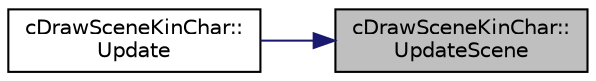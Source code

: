 digraph "cDrawSceneKinChar::UpdateScene"
{
 // LATEX_PDF_SIZE
  edge [fontname="Helvetica",fontsize="10",labelfontname="Helvetica",labelfontsize="10"];
  node [fontname="Helvetica",fontsize="10",shape=record];
  rankdir="RL";
  Node1 [label="cDrawSceneKinChar::\lUpdateScene",height=0.2,width=0.4,color="black", fillcolor="grey75", style="filled", fontcolor="black",tooltip=" "];
  Node1 -> Node2 [dir="back",color="midnightblue",fontsize="10",style="solid",fontname="Helvetica"];
  Node2 [label="cDrawSceneKinChar::\lUpdate",height=0.2,width=0.4,color="black", fillcolor="white", style="filled",URL="$classc_draw_scene_kin_char.html#a7f987dd4ef6a4db66eb6b4e655e22de8",tooltip=" "];
}
